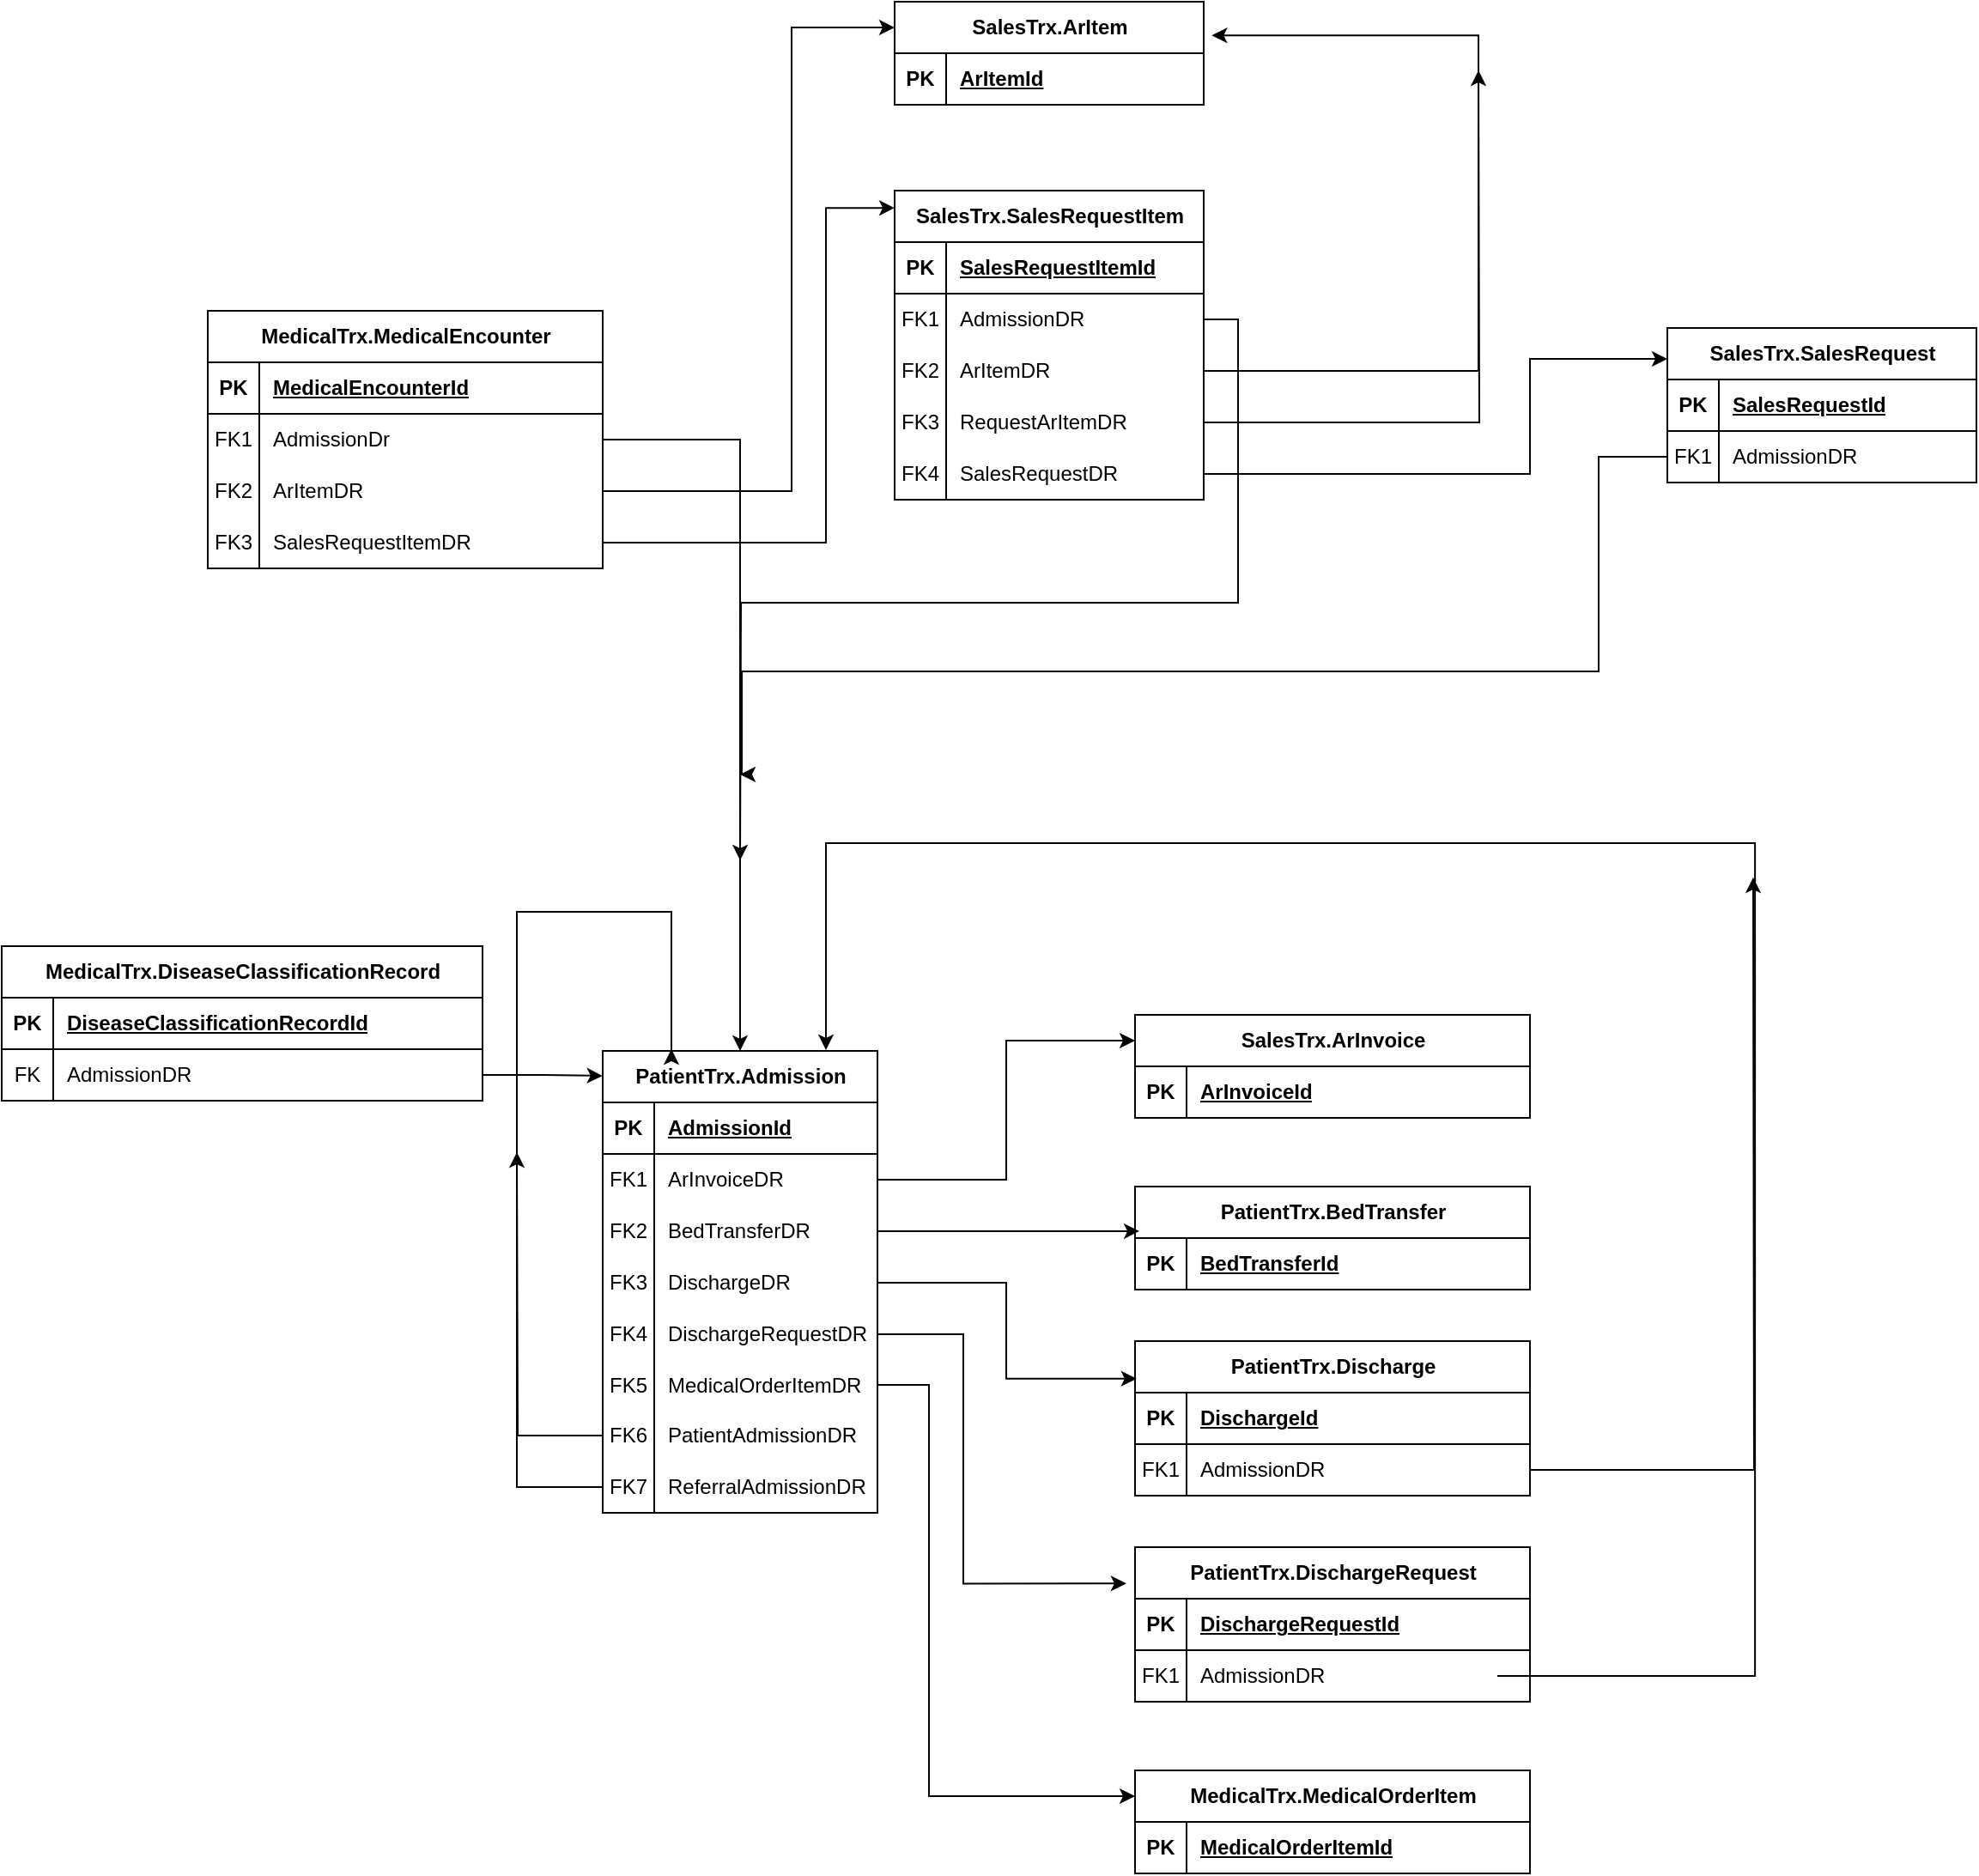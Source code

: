<mxfile version="24.5.5" type="github">
  <diagram id="C5RBs43oDa-KdzZeNtuy" name="Page-1">
    <mxGraphModel dx="1248" dy="643" grid="1" gridSize="10" guides="1" tooltips="1" connect="1" arrows="1" fold="1" page="1" pageScale="1" pageWidth="3300" pageHeight="4681" math="0" shadow="0">
      <root>
        <mxCell id="WIyWlLk6GJQsqaUBKTNV-0" />
        <mxCell id="WIyWlLk6GJQsqaUBKTNV-1" parent="WIyWlLk6GJQsqaUBKTNV-0" />
        <mxCell id="2SCLDkZJ4T4hm4JY7Ien-111" value="PatientTrx.Admission" style="shape=table;startSize=30;container=1;collapsible=1;childLayout=tableLayout;fixedRows=1;rowLines=0;fontStyle=1;align=center;resizeLast=1;html=1;" vertex="1" parent="WIyWlLk6GJQsqaUBKTNV-1">
          <mxGeometry x="880" y="871" width="160" height="269" as="geometry" />
        </mxCell>
        <mxCell id="2SCLDkZJ4T4hm4JY7Ien-112" value="" style="shape=tableRow;horizontal=0;startSize=0;swimlaneHead=0;swimlaneBody=0;fillColor=none;collapsible=0;dropTarget=0;points=[[0,0.5],[1,0.5]];portConstraint=eastwest;top=0;left=0;right=0;bottom=1;" vertex="1" parent="2SCLDkZJ4T4hm4JY7Ien-111">
          <mxGeometry y="30" width="160" height="30" as="geometry" />
        </mxCell>
        <mxCell id="2SCLDkZJ4T4hm4JY7Ien-113" value="PK" style="shape=partialRectangle;connectable=0;fillColor=none;top=0;left=0;bottom=0;right=0;fontStyle=1;overflow=hidden;whiteSpace=wrap;html=1;" vertex="1" parent="2SCLDkZJ4T4hm4JY7Ien-112">
          <mxGeometry width="30" height="30" as="geometry">
            <mxRectangle width="30" height="30" as="alternateBounds" />
          </mxGeometry>
        </mxCell>
        <mxCell id="2SCLDkZJ4T4hm4JY7Ien-114" value="AdmissionId" style="shape=partialRectangle;connectable=0;fillColor=none;top=0;left=0;bottom=0;right=0;align=left;spacingLeft=6;fontStyle=5;overflow=hidden;whiteSpace=wrap;html=1;" vertex="1" parent="2SCLDkZJ4T4hm4JY7Ien-112">
          <mxGeometry x="30" width="130" height="30" as="geometry">
            <mxRectangle width="130" height="30" as="alternateBounds" />
          </mxGeometry>
        </mxCell>
        <mxCell id="2SCLDkZJ4T4hm4JY7Ien-115" value="" style="shape=tableRow;horizontal=0;startSize=0;swimlaneHead=0;swimlaneBody=0;fillColor=none;collapsible=0;dropTarget=0;points=[[0,0.5],[1,0.5]];portConstraint=eastwest;top=0;left=0;right=0;bottom=0;" vertex="1" parent="2SCLDkZJ4T4hm4JY7Ien-111">
          <mxGeometry y="60" width="160" height="30" as="geometry" />
        </mxCell>
        <mxCell id="2SCLDkZJ4T4hm4JY7Ien-116" value="FK1" style="shape=partialRectangle;connectable=0;fillColor=none;top=0;left=0;bottom=0;right=0;editable=1;overflow=hidden;whiteSpace=wrap;html=1;" vertex="1" parent="2SCLDkZJ4T4hm4JY7Ien-115">
          <mxGeometry width="30" height="30" as="geometry">
            <mxRectangle width="30" height="30" as="alternateBounds" />
          </mxGeometry>
        </mxCell>
        <mxCell id="2SCLDkZJ4T4hm4JY7Ien-117" value="ArInvoiceDR" style="shape=partialRectangle;connectable=0;fillColor=none;top=0;left=0;bottom=0;right=0;align=left;spacingLeft=6;overflow=hidden;whiteSpace=wrap;html=1;" vertex="1" parent="2SCLDkZJ4T4hm4JY7Ien-115">
          <mxGeometry x="30" width="130" height="30" as="geometry">
            <mxRectangle width="130" height="30" as="alternateBounds" />
          </mxGeometry>
        </mxCell>
        <mxCell id="2SCLDkZJ4T4hm4JY7Ien-118" value="" style="shape=tableRow;horizontal=0;startSize=0;swimlaneHead=0;swimlaneBody=0;fillColor=none;collapsible=0;dropTarget=0;points=[[0,0.5],[1,0.5]];portConstraint=eastwest;top=0;left=0;right=0;bottom=0;" vertex="1" parent="2SCLDkZJ4T4hm4JY7Ien-111">
          <mxGeometry y="90" width="160" height="30" as="geometry" />
        </mxCell>
        <mxCell id="2SCLDkZJ4T4hm4JY7Ien-119" value="FK2" style="shape=partialRectangle;connectable=0;fillColor=none;top=0;left=0;bottom=0;right=0;editable=1;overflow=hidden;whiteSpace=wrap;html=1;" vertex="1" parent="2SCLDkZJ4T4hm4JY7Ien-118">
          <mxGeometry width="30" height="30" as="geometry">
            <mxRectangle width="30" height="30" as="alternateBounds" />
          </mxGeometry>
        </mxCell>
        <mxCell id="2SCLDkZJ4T4hm4JY7Ien-120" value="BedTransferDR" style="shape=partialRectangle;connectable=0;fillColor=none;top=0;left=0;bottom=0;right=0;align=left;spacingLeft=6;overflow=hidden;whiteSpace=wrap;html=1;" vertex="1" parent="2SCLDkZJ4T4hm4JY7Ien-118">
          <mxGeometry x="30" width="130" height="30" as="geometry">
            <mxRectangle width="130" height="30" as="alternateBounds" />
          </mxGeometry>
        </mxCell>
        <mxCell id="2SCLDkZJ4T4hm4JY7Ien-121" value="" style="shape=tableRow;horizontal=0;startSize=0;swimlaneHead=0;swimlaneBody=0;fillColor=none;collapsible=0;dropTarget=0;points=[[0,0.5],[1,0.5]];portConstraint=eastwest;top=0;left=0;right=0;bottom=0;" vertex="1" parent="2SCLDkZJ4T4hm4JY7Ien-111">
          <mxGeometry y="120" width="160" height="30" as="geometry" />
        </mxCell>
        <mxCell id="2SCLDkZJ4T4hm4JY7Ien-122" value="FK3" style="shape=partialRectangle;connectable=0;fillColor=none;top=0;left=0;bottom=0;right=0;editable=1;overflow=hidden;whiteSpace=wrap;html=1;" vertex="1" parent="2SCLDkZJ4T4hm4JY7Ien-121">
          <mxGeometry width="30" height="30" as="geometry">
            <mxRectangle width="30" height="30" as="alternateBounds" />
          </mxGeometry>
        </mxCell>
        <mxCell id="2SCLDkZJ4T4hm4JY7Ien-123" value="DischargeDR" style="shape=partialRectangle;connectable=0;fillColor=none;top=0;left=0;bottom=0;right=0;align=left;spacingLeft=6;overflow=hidden;whiteSpace=wrap;html=1;" vertex="1" parent="2SCLDkZJ4T4hm4JY7Ien-121">
          <mxGeometry x="30" width="130" height="30" as="geometry">
            <mxRectangle width="130" height="30" as="alternateBounds" />
          </mxGeometry>
        </mxCell>
        <mxCell id="2SCLDkZJ4T4hm4JY7Ien-157" value="" style="shape=tableRow;horizontal=0;startSize=0;swimlaneHead=0;swimlaneBody=0;fillColor=none;collapsible=0;dropTarget=0;points=[[0,0.5],[1,0.5]];portConstraint=eastwest;top=0;left=0;right=0;bottom=0;" vertex="1" parent="2SCLDkZJ4T4hm4JY7Ien-111">
          <mxGeometry y="150" width="160" height="30" as="geometry" />
        </mxCell>
        <mxCell id="2SCLDkZJ4T4hm4JY7Ien-158" value="FK4" style="shape=partialRectangle;connectable=0;fillColor=none;top=0;left=0;bottom=0;right=0;editable=1;overflow=hidden;whiteSpace=wrap;html=1;" vertex="1" parent="2SCLDkZJ4T4hm4JY7Ien-157">
          <mxGeometry width="30" height="30" as="geometry">
            <mxRectangle width="30" height="30" as="alternateBounds" />
          </mxGeometry>
        </mxCell>
        <mxCell id="2SCLDkZJ4T4hm4JY7Ien-159" value="DischargeRequestDR" style="shape=partialRectangle;connectable=0;fillColor=none;top=0;left=0;bottom=0;right=0;align=left;spacingLeft=6;overflow=hidden;whiteSpace=wrap;html=1;" vertex="1" parent="2SCLDkZJ4T4hm4JY7Ien-157">
          <mxGeometry x="30" width="130" height="30" as="geometry">
            <mxRectangle width="130" height="30" as="alternateBounds" />
          </mxGeometry>
        </mxCell>
        <mxCell id="2SCLDkZJ4T4hm4JY7Ien-249" value="" style="shape=tableRow;horizontal=0;startSize=0;swimlaneHead=0;swimlaneBody=0;fillColor=none;collapsible=0;dropTarget=0;points=[[0,0.5],[1,0.5]];portConstraint=eastwest;top=0;left=0;right=0;bottom=0;" vertex="1" parent="2SCLDkZJ4T4hm4JY7Ien-111">
          <mxGeometry y="180" width="160" height="29" as="geometry" />
        </mxCell>
        <mxCell id="2SCLDkZJ4T4hm4JY7Ien-250" value="FK5" style="shape=partialRectangle;connectable=0;fillColor=none;top=0;left=0;bottom=0;right=0;editable=1;overflow=hidden;whiteSpace=wrap;html=1;" vertex="1" parent="2SCLDkZJ4T4hm4JY7Ien-249">
          <mxGeometry width="30" height="29" as="geometry">
            <mxRectangle width="30" height="29" as="alternateBounds" />
          </mxGeometry>
        </mxCell>
        <mxCell id="2SCLDkZJ4T4hm4JY7Ien-251" value="MedicalOrderItemDR" style="shape=partialRectangle;connectable=0;fillColor=none;top=0;left=0;bottom=0;right=0;align=left;spacingLeft=6;overflow=hidden;whiteSpace=wrap;html=1;" vertex="1" parent="2SCLDkZJ4T4hm4JY7Ien-249">
          <mxGeometry x="30" width="130" height="29" as="geometry">
            <mxRectangle width="130" height="29" as="alternateBounds" />
          </mxGeometry>
        </mxCell>
        <mxCell id="2SCLDkZJ4T4hm4JY7Ien-270" value="" style="shape=tableRow;horizontal=0;startSize=0;swimlaneHead=0;swimlaneBody=0;fillColor=none;collapsible=0;dropTarget=0;points=[[0,0.5],[1,0.5]];portConstraint=eastwest;top=0;left=0;right=0;bottom=0;" vertex="1" parent="2SCLDkZJ4T4hm4JY7Ien-111">
          <mxGeometry y="209" width="160" height="30" as="geometry" />
        </mxCell>
        <mxCell id="2SCLDkZJ4T4hm4JY7Ien-271" value="FK6" style="shape=partialRectangle;connectable=0;fillColor=none;top=0;left=0;bottom=0;right=0;editable=1;overflow=hidden;whiteSpace=wrap;html=1;" vertex="1" parent="2SCLDkZJ4T4hm4JY7Ien-270">
          <mxGeometry width="30" height="30" as="geometry">
            <mxRectangle width="30" height="30" as="alternateBounds" />
          </mxGeometry>
        </mxCell>
        <mxCell id="2SCLDkZJ4T4hm4JY7Ien-272" value="PatientAdmissionDR" style="shape=partialRectangle;connectable=0;fillColor=none;top=0;left=0;bottom=0;right=0;align=left;spacingLeft=6;overflow=hidden;whiteSpace=wrap;html=1;" vertex="1" parent="2SCLDkZJ4T4hm4JY7Ien-270">
          <mxGeometry x="30" width="130" height="30" as="geometry">
            <mxRectangle width="130" height="30" as="alternateBounds" />
          </mxGeometry>
        </mxCell>
        <mxCell id="2SCLDkZJ4T4hm4JY7Ien-274" value="" style="shape=tableRow;horizontal=0;startSize=0;swimlaneHead=0;swimlaneBody=0;fillColor=none;collapsible=0;dropTarget=0;points=[[0,0.5],[1,0.5]];portConstraint=eastwest;top=0;left=0;right=0;bottom=0;" vertex="1" parent="2SCLDkZJ4T4hm4JY7Ien-111">
          <mxGeometry y="239" width="160" height="30" as="geometry" />
        </mxCell>
        <mxCell id="2SCLDkZJ4T4hm4JY7Ien-275" value="FK7" style="shape=partialRectangle;connectable=0;fillColor=none;top=0;left=0;bottom=0;right=0;editable=1;overflow=hidden;whiteSpace=wrap;html=1;" vertex="1" parent="2SCLDkZJ4T4hm4JY7Ien-274">
          <mxGeometry width="30" height="30" as="geometry">
            <mxRectangle width="30" height="30" as="alternateBounds" />
          </mxGeometry>
        </mxCell>
        <mxCell id="2SCLDkZJ4T4hm4JY7Ien-276" value="ReferralAdmissionDR" style="shape=partialRectangle;connectable=0;fillColor=none;top=0;left=0;bottom=0;right=0;align=left;spacingLeft=6;overflow=hidden;whiteSpace=wrap;html=1;" vertex="1" parent="2SCLDkZJ4T4hm4JY7Ien-274">
          <mxGeometry x="30" width="130" height="30" as="geometry">
            <mxRectangle width="130" height="30" as="alternateBounds" />
          </mxGeometry>
        </mxCell>
        <mxCell id="2SCLDkZJ4T4hm4JY7Ien-125" value="&lt;span style=&quot;text-wrap: wrap;&quot;&gt;MedicalTrx.DiseaseClassificationRecord&lt;/span&gt;" style="shape=table;startSize=30;container=1;collapsible=1;childLayout=tableLayout;fixedRows=1;rowLines=0;fontStyle=1;align=center;resizeLast=1;html=1;" vertex="1" parent="WIyWlLk6GJQsqaUBKTNV-1">
          <mxGeometry x="530" y="810" width="280" height="90" as="geometry" />
        </mxCell>
        <mxCell id="2SCLDkZJ4T4hm4JY7Ien-126" value="" style="shape=tableRow;horizontal=0;startSize=0;swimlaneHead=0;swimlaneBody=0;fillColor=none;collapsible=0;dropTarget=0;points=[[0,0.5],[1,0.5]];portConstraint=eastwest;top=0;left=0;right=0;bottom=1;" vertex="1" parent="2SCLDkZJ4T4hm4JY7Ien-125">
          <mxGeometry y="30" width="280" height="30" as="geometry" />
        </mxCell>
        <mxCell id="2SCLDkZJ4T4hm4JY7Ien-127" value="PK" style="shape=partialRectangle;connectable=0;fillColor=none;top=0;left=0;bottom=0;right=0;fontStyle=1;overflow=hidden;whiteSpace=wrap;html=1;" vertex="1" parent="2SCLDkZJ4T4hm4JY7Ien-126">
          <mxGeometry width="30" height="30" as="geometry">
            <mxRectangle width="30" height="30" as="alternateBounds" />
          </mxGeometry>
        </mxCell>
        <mxCell id="2SCLDkZJ4T4hm4JY7Ien-128" value="DiseaseClassificationRecordId" style="shape=partialRectangle;connectable=0;fillColor=none;top=0;left=0;bottom=0;right=0;align=left;spacingLeft=6;fontStyle=5;overflow=hidden;whiteSpace=wrap;html=1;" vertex="1" parent="2SCLDkZJ4T4hm4JY7Ien-126">
          <mxGeometry x="30" width="250" height="30" as="geometry">
            <mxRectangle width="250" height="30" as="alternateBounds" />
          </mxGeometry>
        </mxCell>
        <mxCell id="2SCLDkZJ4T4hm4JY7Ien-129" value="" style="shape=tableRow;horizontal=0;startSize=0;swimlaneHead=0;swimlaneBody=0;fillColor=none;collapsible=0;dropTarget=0;points=[[0,0.5],[1,0.5]];portConstraint=eastwest;top=0;left=0;right=0;bottom=0;" vertex="1" parent="2SCLDkZJ4T4hm4JY7Ien-125">
          <mxGeometry y="60" width="280" height="30" as="geometry" />
        </mxCell>
        <mxCell id="2SCLDkZJ4T4hm4JY7Ien-130" value="FK" style="shape=partialRectangle;connectable=0;fillColor=none;top=0;left=0;bottom=0;right=0;editable=1;overflow=hidden;whiteSpace=wrap;html=1;" vertex="1" parent="2SCLDkZJ4T4hm4JY7Ien-129">
          <mxGeometry width="30" height="30" as="geometry">
            <mxRectangle width="30" height="30" as="alternateBounds" />
          </mxGeometry>
        </mxCell>
        <mxCell id="2SCLDkZJ4T4hm4JY7Ien-131" value="AdmissionDR" style="shape=partialRectangle;connectable=0;fillColor=none;top=0;left=0;bottom=0;right=0;align=left;spacingLeft=6;overflow=hidden;whiteSpace=wrap;html=1;" vertex="1" parent="2SCLDkZJ4T4hm4JY7Ien-129">
          <mxGeometry x="30" width="250" height="30" as="geometry">
            <mxRectangle width="250" height="30" as="alternateBounds" />
          </mxGeometry>
        </mxCell>
        <mxCell id="2SCLDkZJ4T4hm4JY7Ien-142" value="SalesTrx.ArInvoice" style="shape=table;startSize=30;container=1;collapsible=1;childLayout=tableLayout;fixedRows=1;rowLines=0;fontStyle=1;align=center;resizeLast=1;html=1;" vertex="1" parent="WIyWlLk6GJQsqaUBKTNV-1">
          <mxGeometry x="1190" y="850" width="230" height="60" as="geometry" />
        </mxCell>
        <mxCell id="2SCLDkZJ4T4hm4JY7Ien-143" value="" style="shape=tableRow;horizontal=0;startSize=0;swimlaneHead=0;swimlaneBody=0;fillColor=none;collapsible=0;dropTarget=0;points=[[0,0.5],[1,0.5]];portConstraint=eastwest;top=0;left=0;right=0;bottom=1;" vertex="1" parent="2SCLDkZJ4T4hm4JY7Ien-142">
          <mxGeometry y="30" width="230" height="30" as="geometry" />
        </mxCell>
        <mxCell id="2SCLDkZJ4T4hm4JY7Ien-144" value="PK" style="shape=partialRectangle;connectable=0;fillColor=none;top=0;left=0;bottom=0;right=0;fontStyle=1;overflow=hidden;whiteSpace=wrap;html=1;" vertex="1" parent="2SCLDkZJ4T4hm4JY7Ien-143">
          <mxGeometry width="30" height="30" as="geometry">
            <mxRectangle width="30" height="30" as="alternateBounds" />
          </mxGeometry>
        </mxCell>
        <mxCell id="2SCLDkZJ4T4hm4JY7Ien-145" value="ArInvoiceId" style="shape=partialRectangle;connectable=0;fillColor=none;top=0;left=0;bottom=0;right=0;align=left;spacingLeft=6;fontStyle=5;overflow=hidden;whiteSpace=wrap;html=1;" vertex="1" parent="2SCLDkZJ4T4hm4JY7Ien-143">
          <mxGeometry x="30" width="200" height="30" as="geometry">
            <mxRectangle width="200" height="30" as="alternateBounds" />
          </mxGeometry>
        </mxCell>
        <mxCell id="2SCLDkZJ4T4hm4JY7Ien-163" value="PatientTrx.BedTransfer" style="shape=table;startSize=30;container=1;collapsible=1;childLayout=tableLayout;fixedRows=1;rowLines=0;fontStyle=1;align=center;resizeLast=1;html=1;" vertex="1" parent="WIyWlLk6GJQsqaUBKTNV-1">
          <mxGeometry x="1190" y="950" width="230" height="60" as="geometry" />
        </mxCell>
        <mxCell id="2SCLDkZJ4T4hm4JY7Ien-164" value="" style="shape=tableRow;horizontal=0;startSize=0;swimlaneHead=0;swimlaneBody=0;fillColor=none;collapsible=0;dropTarget=0;points=[[0,0.5],[1,0.5]];portConstraint=eastwest;top=0;left=0;right=0;bottom=1;" vertex="1" parent="2SCLDkZJ4T4hm4JY7Ien-163">
          <mxGeometry y="30" width="230" height="30" as="geometry" />
        </mxCell>
        <mxCell id="2SCLDkZJ4T4hm4JY7Ien-165" value="PK" style="shape=partialRectangle;connectable=0;fillColor=none;top=0;left=0;bottom=0;right=0;fontStyle=1;overflow=hidden;whiteSpace=wrap;html=1;" vertex="1" parent="2SCLDkZJ4T4hm4JY7Ien-164">
          <mxGeometry width="30" height="30" as="geometry">
            <mxRectangle width="30" height="30" as="alternateBounds" />
          </mxGeometry>
        </mxCell>
        <mxCell id="2SCLDkZJ4T4hm4JY7Ien-166" value="BedTransferId" style="shape=partialRectangle;connectable=0;fillColor=none;top=0;left=0;bottom=0;right=0;align=left;spacingLeft=6;fontStyle=5;overflow=hidden;whiteSpace=wrap;html=1;" vertex="1" parent="2SCLDkZJ4T4hm4JY7Ien-164">
          <mxGeometry x="30" width="200" height="30" as="geometry">
            <mxRectangle width="200" height="30" as="alternateBounds" />
          </mxGeometry>
        </mxCell>
        <mxCell id="2SCLDkZJ4T4hm4JY7Ien-232" value="PatientTrx.DischargeRequest" style="shape=table;startSize=30;container=1;collapsible=1;childLayout=tableLayout;fixedRows=1;rowLines=0;fontStyle=1;align=center;resizeLast=1;html=1;" vertex="1" parent="WIyWlLk6GJQsqaUBKTNV-1">
          <mxGeometry x="1190" y="1160" width="230" height="90" as="geometry" />
        </mxCell>
        <mxCell id="2SCLDkZJ4T4hm4JY7Ien-233" value="" style="shape=tableRow;horizontal=0;startSize=0;swimlaneHead=0;swimlaneBody=0;fillColor=none;collapsible=0;dropTarget=0;points=[[0,0.5],[1,0.5]];portConstraint=eastwest;top=0;left=0;right=0;bottom=1;" vertex="1" parent="2SCLDkZJ4T4hm4JY7Ien-232">
          <mxGeometry y="30" width="230" height="30" as="geometry" />
        </mxCell>
        <mxCell id="2SCLDkZJ4T4hm4JY7Ien-234" value="PK" style="shape=partialRectangle;connectable=0;fillColor=none;top=0;left=0;bottom=0;right=0;fontStyle=1;overflow=hidden;whiteSpace=wrap;html=1;" vertex="1" parent="2SCLDkZJ4T4hm4JY7Ien-233">
          <mxGeometry width="30" height="30" as="geometry">
            <mxRectangle width="30" height="30" as="alternateBounds" />
          </mxGeometry>
        </mxCell>
        <mxCell id="2SCLDkZJ4T4hm4JY7Ien-235" value="DischargeRequestId" style="shape=partialRectangle;connectable=0;fillColor=none;top=0;left=0;bottom=0;right=0;align=left;spacingLeft=6;fontStyle=5;overflow=hidden;whiteSpace=wrap;html=1;" vertex="1" parent="2SCLDkZJ4T4hm4JY7Ien-233">
          <mxGeometry x="30" width="200" height="30" as="geometry">
            <mxRectangle width="200" height="30" as="alternateBounds" />
          </mxGeometry>
        </mxCell>
        <mxCell id="2SCLDkZJ4T4hm4JY7Ien-218" value="" style="shape=tableRow;horizontal=0;startSize=0;swimlaneHead=0;swimlaneBody=0;fillColor=none;collapsible=0;dropTarget=0;points=[[0,0.5],[1,0.5]];portConstraint=eastwest;top=0;left=0;right=0;bottom=0;" vertex="1" parent="2SCLDkZJ4T4hm4JY7Ien-232">
          <mxGeometry y="60" width="230" height="30" as="geometry" />
        </mxCell>
        <mxCell id="2SCLDkZJ4T4hm4JY7Ien-219" value="FK1" style="shape=partialRectangle;connectable=0;fillColor=none;top=0;left=0;bottom=0;right=0;editable=1;overflow=hidden;whiteSpace=wrap;html=1;" vertex="1" parent="2SCLDkZJ4T4hm4JY7Ien-218">
          <mxGeometry width="30" height="30" as="geometry">
            <mxRectangle width="30" height="30" as="alternateBounds" />
          </mxGeometry>
        </mxCell>
        <mxCell id="2SCLDkZJ4T4hm4JY7Ien-220" value="AdmissionDR" style="shape=partialRectangle;connectable=0;fillColor=none;top=0;left=0;bottom=0;right=0;align=left;spacingLeft=6;overflow=hidden;whiteSpace=wrap;html=1;" vertex="1" parent="2SCLDkZJ4T4hm4JY7Ien-218">
          <mxGeometry x="30" width="200" height="30" as="geometry">
            <mxRectangle width="200" height="30" as="alternateBounds" />
          </mxGeometry>
        </mxCell>
        <mxCell id="2SCLDkZJ4T4hm4JY7Ien-252" value="MedicalTrx.MedicalOrderItem" style="shape=table;startSize=30;container=1;collapsible=1;childLayout=tableLayout;fixedRows=1;rowLines=0;fontStyle=1;align=center;resizeLast=1;html=1;" vertex="1" parent="WIyWlLk6GJQsqaUBKTNV-1">
          <mxGeometry x="1190" y="1290" width="230" height="60" as="geometry" />
        </mxCell>
        <mxCell id="2SCLDkZJ4T4hm4JY7Ien-253" value="" style="shape=tableRow;horizontal=0;startSize=0;swimlaneHead=0;swimlaneBody=0;fillColor=none;collapsible=0;dropTarget=0;points=[[0,0.5],[1,0.5]];portConstraint=eastwest;top=0;left=0;right=0;bottom=1;" vertex="1" parent="2SCLDkZJ4T4hm4JY7Ien-252">
          <mxGeometry y="30" width="230" height="30" as="geometry" />
        </mxCell>
        <mxCell id="2SCLDkZJ4T4hm4JY7Ien-254" value="PK" style="shape=partialRectangle;connectable=0;fillColor=none;top=0;left=0;bottom=0;right=0;fontStyle=1;overflow=hidden;whiteSpace=wrap;html=1;" vertex="1" parent="2SCLDkZJ4T4hm4JY7Ien-253">
          <mxGeometry width="30" height="30" as="geometry">
            <mxRectangle width="30" height="30" as="alternateBounds" />
          </mxGeometry>
        </mxCell>
        <mxCell id="2SCLDkZJ4T4hm4JY7Ien-255" value="MedicalOrderItemId" style="shape=partialRectangle;connectable=0;fillColor=none;top=0;left=0;bottom=0;right=0;align=left;spacingLeft=6;fontStyle=5;overflow=hidden;whiteSpace=wrap;html=1;" vertex="1" parent="2SCLDkZJ4T4hm4JY7Ien-253">
          <mxGeometry x="30" width="200" height="30" as="geometry">
            <mxRectangle width="200" height="30" as="alternateBounds" />
          </mxGeometry>
        </mxCell>
        <mxCell id="2SCLDkZJ4T4hm4JY7Ien-282" value="PatientTrx.Discharge" style="shape=table;startSize=30;container=1;collapsible=1;childLayout=tableLayout;fixedRows=1;rowLines=0;fontStyle=1;align=center;resizeLast=1;html=1;" vertex="1" parent="WIyWlLk6GJQsqaUBKTNV-1">
          <mxGeometry x="1190" y="1040" width="230" height="90" as="geometry" />
        </mxCell>
        <mxCell id="2SCLDkZJ4T4hm4JY7Ien-283" value="" style="shape=tableRow;horizontal=0;startSize=0;swimlaneHead=0;swimlaneBody=0;fillColor=none;collapsible=0;dropTarget=0;points=[[0,0.5],[1,0.5]];portConstraint=eastwest;top=0;left=0;right=0;bottom=1;" vertex="1" parent="2SCLDkZJ4T4hm4JY7Ien-282">
          <mxGeometry y="30" width="230" height="30" as="geometry" />
        </mxCell>
        <mxCell id="2SCLDkZJ4T4hm4JY7Ien-284" value="PK" style="shape=partialRectangle;connectable=0;fillColor=none;top=0;left=0;bottom=0;right=0;fontStyle=1;overflow=hidden;whiteSpace=wrap;html=1;" vertex="1" parent="2SCLDkZJ4T4hm4JY7Ien-283">
          <mxGeometry width="30" height="30" as="geometry">
            <mxRectangle width="30" height="30" as="alternateBounds" />
          </mxGeometry>
        </mxCell>
        <mxCell id="2SCLDkZJ4T4hm4JY7Ien-285" value="DischargeId" style="shape=partialRectangle;connectable=0;fillColor=none;top=0;left=0;bottom=0;right=0;align=left;spacingLeft=6;fontStyle=5;overflow=hidden;whiteSpace=wrap;html=1;" vertex="1" parent="2SCLDkZJ4T4hm4JY7Ien-283">
          <mxGeometry x="30" width="200" height="30" as="geometry">
            <mxRectangle width="200" height="30" as="alternateBounds" />
          </mxGeometry>
        </mxCell>
        <mxCell id="2SCLDkZJ4T4hm4JY7Ien-286" value="" style="shape=tableRow;horizontal=0;startSize=0;swimlaneHead=0;swimlaneBody=0;fillColor=none;collapsible=0;dropTarget=0;points=[[0,0.5],[1,0.5]];portConstraint=eastwest;top=0;left=0;right=0;bottom=0;" vertex="1" parent="2SCLDkZJ4T4hm4JY7Ien-282">
          <mxGeometry y="60" width="230" height="30" as="geometry" />
        </mxCell>
        <mxCell id="2SCLDkZJ4T4hm4JY7Ien-287" value="FK1" style="shape=partialRectangle;connectable=0;fillColor=none;top=0;left=0;bottom=0;right=0;editable=1;overflow=hidden;whiteSpace=wrap;html=1;" vertex="1" parent="2SCLDkZJ4T4hm4JY7Ien-286">
          <mxGeometry width="30" height="30" as="geometry">
            <mxRectangle width="30" height="30" as="alternateBounds" />
          </mxGeometry>
        </mxCell>
        <mxCell id="2SCLDkZJ4T4hm4JY7Ien-288" value="AdmissionDR" style="shape=partialRectangle;connectable=0;fillColor=none;top=0;left=0;bottom=0;right=0;align=left;spacingLeft=6;overflow=hidden;whiteSpace=wrap;html=1;" vertex="1" parent="2SCLDkZJ4T4hm4JY7Ien-286">
          <mxGeometry x="30" width="200" height="30" as="geometry">
            <mxRectangle width="200" height="30" as="alternateBounds" />
          </mxGeometry>
        </mxCell>
        <mxCell id="2SCLDkZJ4T4hm4JY7Ien-302" style="edgeStyle=orthogonalEdgeStyle;rounded=0;orthogonalLoop=1;jettySize=auto;html=1;exitX=0;exitY=0.5;exitDx=0;exitDy=0;" edge="1" parent="WIyWlLk6GJQsqaUBKTNV-1" source="2SCLDkZJ4T4hm4JY7Ien-274">
          <mxGeometry relative="1" as="geometry">
            <mxPoint x="920" y="870" as="targetPoint" />
            <Array as="points">
              <mxPoint x="830" y="1125" />
              <mxPoint x="830" y="790" />
              <mxPoint x="920" y="790" />
              <mxPoint x="920" y="871" />
            </Array>
          </mxGeometry>
        </mxCell>
        <mxCell id="2SCLDkZJ4T4hm4JY7Ien-295" style="edgeStyle=orthogonalEdgeStyle;rounded=0;orthogonalLoop=1;jettySize=auto;html=1;exitX=1;exitY=0.5;exitDx=0;exitDy=0;entryX=0;entryY=0.25;entryDx=0;entryDy=0;" edge="1" parent="WIyWlLk6GJQsqaUBKTNV-1" source="2SCLDkZJ4T4hm4JY7Ien-115" target="2SCLDkZJ4T4hm4JY7Ien-142">
          <mxGeometry relative="1" as="geometry" />
        </mxCell>
        <mxCell id="2SCLDkZJ4T4hm4JY7Ien-296" style="edgeStyle=orthogonalEdgeStyle;rounded=0;orthogonalLoop=1;jettySize=auto;html=1;exitX=1;exitY=0.5;exitDx=0;exitDy=0;entryX=0.011;entryY=-0.135;entryDx=0;entryDy=0;entryPerimeter=0;" edge="1" parent="WIyWlLk6GJQsqaUBKTNV-1" source="2SCLDkZJ4T4hm4JY7Ien-118" target="2SCLDkZJ4T4hm4JY7Ien-164">
          <mxGeometry relative="1" as="geometry" />
        </mxCell>
        <mxCell id="2SCLDkZJ4T4hm4JY7Ien-297" style="edgeStyle=orthogonalEdgeStyle;rounded=0;orthogonalLoop=1;jettySize=auto;html=1;exitX=1;exitY=0.5;exitDx=0;exitDy=0;entryX=0.004;entryY=-0.27;entryDx=0;entryDy=0;entryPerimeter=0;" edge="1" parent="WIyWlLk6GJQsqaUBKTNV-1" source="2SCLDkZJ4T4hm4JY7Ien-121" target="2SCLDkZJ4T4hm4JY7Ien-283">
          <mxGeometry relative="1" as="geometry" />
        </mxCell>
        <mxCell id="2SCLDkZJ4T4hm4JY7Ien-298" style="edgeStyle=orthogonalEdgeStyle;rounded=0;orthogonalLoop=1;jettySize=auto;html=1;exitX=1;exitY=0.5;exitDx=0;exitDy=0;entryX=-0.022;entryY=-0.295;entryDx=0;entryDy=0;entryPerimeter=0;" edge="1" parent="WIyWlLk6GJQsqaUBKTNV-1" source="2SCLDkZJ4T4hm4JY7Ien-157" target="2SCLDkZJ4T4hm4JY7Ien-233">
          <mxGeometry relative="1" as="geometry">
            <Array as="points">
              <mxPoint x="1090" y="1036" />
              <mxPoint x="1090" y="1181" />
            </Array>
          </mxGeometry>
        </mxCell>
        <mxCell id="2SCLDkZJ4T4hm4JY7Ien-299" style="edgeStyle=orthogonalEdgeStyle;rounded=0;orthogonalLoop=1;jettySize=auto;html=1;exitX=1;exitY=0.5;exitDx=0;exitDy=0;entryX=0;entryY=0.25;entryDx=0;entryDy=0;" edge="1" parent="WIyWlLk6GJQsqaUBKTNV-1" source="2SCLDkZJ4T4hm4JY7Ien-249" target="2SCLDkZJ4T4hm4JY7Ien-252">
          <mxGeometry relative="1" as="geometry">
            <Array as="points">
              <mxPoint x="1070" y="1066" />
              <mxPoint x="1070" y="1305" />
            </Array>
          </mxGeometry>
        </mxCell>
        <mxCell id="2SCLDkZJ4T4hm4JY7Ien-307" style="edgeStyle=orthogonalEdgeStyle;rounded=0;orthogonalLoop=1;jettySize=auto;html=1;exitX=1;exitY=0.5;exitDx=0;exitDy=0;entryX=0.931;entryY=-0.002;entryDx=0;entryDy=0;entryPerimeter=0;" edge="1" parent="WIyWlLk6GJQsqaUBKTNV-1">
          <mxGeometry relative="1" as="geometry">
            <mxPoint x="1401.04" y="1235" as="sourcePoint" />
            <mxPoint x="1010" y="870.462" as="targetPoint" />
            <Array as="points">
              <mxPoint x="1551.04" y="1235" />
              <mxPoint x="1551.04" y="750" />
              <mxPoint x="1010.04" y="750" />
            </Array>
          </mxGeometry>
        </mxCell>
        <mxCell id="2SCLDkZJ4T4hm4JY7Ien-309" style="edgeStyle=orthogonalEdgeStyle;rounded=0;orthogonalLoop=1;jettySize=auto;html=1;exitX=1;exitY=0.5;exitDx=0;exitDy=0;entryX=-0.001;entryY=0.054;entryDx=0;entryDy=0;entryPerimeter=0;" edge="1" parent="WIyWlLk6GJQsqaUBKTNV-1" source="2SCLDkZJ4T4hm4JY7Ien-129" target="2SCLDkZJ4T4hm4JY7Ien-111">
          <mxGeometry relative="1" as="geometry" />
        </mxCell>
        <mxCell id="2SCLDkZJ4T4hm4JY7Ien-310" value="MedicalTrx.MedicalEncounter" style="shape=table;startSize=30;container=1;collapsible=1;childLayout=tableLayout;fixedRows=1;rowLines=0;fontStyle=1;align=center;resizeLast=1;html=1;" vertex="1" parent="WIyWlLk6GJQsqaUBKTNV-1">
          <mxGeometry x="650" y="440" width="230" height="150" as="geometry" />
        </mxCell>
        <mxCell id="2SCLDkZJ4T4hm4JY7Ien-311" value="" style="shape=tableRow;horizontal=0;startSize=0;swimlaneHead=0;swimlaneBody=0;fillColor=none;collapsible=0;dropTarget=0;points=[[0,0.5],[1,0.5]];portConstraint=eastwest;top=0;left=0;right=0;bottom=1;" vertex="1" parent="2SCLDkZJ4T4hm4JY7Ien-310">
          <mxGeometry y="30" width="230" height="30" as="geometry" />
        </mxCell>
        <mxCell id="2SCLDkZJ4T4hm4JY7Ien-312" value="PK" style="shape=partialRectangle;connectable=0;fillColor=none;top=0;left=0;bottom=0;right=0;fontStyle=1;overflow=hidden;whiteSpace=wrap;html=1;" vertex="1" parent="2SCLDkZJ4T4hm4JY7Ien-311">
          <mxGeometry width="30" height="30" as="geometry">
            <mxRectangle width="30" height="30" as="alternateBounds" />
          </mxGeometry>
        </mxCell>
        <mxCell id="2SCLDkZJ4T4hm4JY7Ien-313" value="MedicalEncounterId" style="shape=partialRectangle;connectable=0;fillColor=none;top=0;left=0;bottom=0;right=0;align=left;spacingLeft=6;fontStyle=5;overflow=hidden;whiteSpace=wrap;html=1;" vertex="1" parent="2SCLDkZJ4T4hm4JY7Ien-311">
          <mxGeometry x="30" width="200" height="30" as="geometry">
            <mxRectangle width="200" height="30" as="alternateBounds" />
          </mxGeometry>
        </mxCell>
        <mxCell id="2SCLDkZJ4T4hm4JY7Ien-314" value="" style="shape=tableRow;horizontal=0;startSize=0;swimlaneHead=0;swimlaneBody=0;fillColor=none;collapsible=0;dropTarget=0;points=[[0,0.5],[1,0.5]];portConstraint=eastwest;top=0;left=0;right=0;bottom=0;" vertex="1" parent="2SCLDkZJ4T4hm4JY7Ien-310">
          <mxGeometry y="60" width="230" height="30" as="geometry" />
        </mxCell>
        <mxCell id="2SCLDkZJ4T4hm4JY7Ien-315" value="FK1" style="shape=partialRectangle;connectable=0;fillColor=none;top=0;left=0;bottom=0;right=0;editable=1;overflow=hidden;whiteSpace=wrap;html=1;" vertex="1" parent="2SCLDkZJ4T4hm4JY7Ien-314">
          <mxGeometry width="30" height="30" as="geometry">
            <mxRectangle width="30" height="30" as="alternateBounds" />
          </mxGeometry>
        </mxCell>
        <mxCell id="2SCLDkZJ4T4hm4JY7Ien-316" value="AdmissionDr" style="shape=partialRectangle;connectable=0;fillColor=none;top=0;left=0;bottom=0;right=0;align=left;spacingLeft=6;overflow=hidden;whiteSpace=wrap;html=1;" vertex="1" parent="2SCLDkZJ4T4hm4JY7Ien-314">
          <mxGeometry x="30" width="200" height="30" as="geometry">
            <mxRectangle width="200" height="30" as="alternateBounds" />
          </mxGeometry>
        </mxCell>
        <mxCell id="2SCLDkZJ4T4hm4JY7Ien-317" value="" style="shape=tableRow;horizontal=0;startSize=0;swimlaneHead=0;swimlaneBody=0;fillColor=none;collapsible=0;dropTarget=0;points=[[0,0.5],[1,0.5]];portConstraint=eastwest;top=0;left=0;right=0;bottom=0;" vertex="1" parent="2SCLDkZJ4T4hm4JY7Ien-310">
          <mxGeometry y="90" width="230" height="30" as="geometry" />
        </mxCell>
        <mxCell id="2SCLDkZJ4T4hm4JY7Ien-318" value="FK2" style="shape=partialRectangle;connectable=0;fillColor=none;top=0;left=0;bottom=0;right=0;editable=1;overflow=hidden;whiteSpace=wrap;html=1;" vertex="1" parent="2SCLDkZJ4T4hm4JY7Ien-317">
          <mxGeometry width="30" height="30" as="geometry">
            <mxRectangle width="30" height="30" as="alternateBounds" />
          </mxGeometry>
        </mxCell>
        <mxCell id="2SCLDkZJ4T4hm4JY7Ien-319" value="ArItemDR" style="shape=partialRectangle;connectable=0;fillColor=none;top=0;left=0;bottom=0;right=0;align=left;spacingLeft=6;overflow=hidden;whiteSpace=wrap;html=1;" vertex="1" parent="2SCLDkZJ4T4hm4JY7Ien-317">
          <mxGeometry x="30" width="200" height="30" as="geometry">
            <mxRectangle width="200" height="30" as="alternateBounds" />
          </mxGeometry>
        </mxCell>
        <mxCell id="2SCLDkZJ4T4hm4JY7Ien-320" value="" style="shape=tableRow;horizontal=0;startSize=0;swimlaneHead=0;swimlaneBody=0;fillColor=none;collapsible=0;dropTarget=0;points=[[0,0.5],[1,0.5]];portConstraint=eastwest;top=0;left=0;right=0;bottom=0;" vertex="1" parent="2SCLDkZJ4T4hm4JY7Ien-310">
          <mxGeometry y="120" width="230" height="30" as="geometry" />
        </mxCell>
        <mxCell id="2SCLDkZJ4T4hm4JY7Ien-321" value="FK3" style="shape=partialRectangle;connectable=0;fillColor=none;top=0;left=0;bottom=0;right=0;editable=1;overflow=hidden;whiteSpace=wrap;html=1;" vertex="1" parent="2SCLDkZJ4T4hm4JY7Ien-320">
          <mxGeometry width="30" height="30" as="geometry">
            <mxRectangle width="30" height="30" as="alternateBounds" />
          </mxGeometry>
        </mxCell>
        <mxCell id="2SCLDkZJ4T4hm4JY7Ien-322" value="SalesRequestItemDR" style="shape=partialRectangle;connectable=0;fillColor=none;top=0;left=0;bottom=0;right=0;align=left;spacingLeft=6;overflow=hidden;whiteSpace=wrap;html=1;" vertex="1" parent="2SCLDkZJ4T4hm4JY7Ien-320">
          <mxGeometry x="30" width="200" height="30" as="geometry">
            <mxRectangle width="200" height="30" as="alternateBounds" />
          </mxGeometry>
        </mxCell>
        <mxCell id="2SCLDkZJ4T4hm4JY7Ien-326" style="edgeStyle=orthogonalEdgeStyle;rounded=0;orthogonalLoop=1;jettySize=auto;html=1;exitX=1;exitY=0.5;exitDx=0;exitDy=0;entryX=0.5;entryY=0;entryDx=0;entryDy=0;" edge="1" parent="WIyWlLk6GJQsqaUBKTNV-1" source="2SCLDkZJ4T4hm4JY7Ien-314" target="2SCLDkZJ4T4hm4JY7Ien-111">
          <mxGeometry relative="1" as="geometry" />
        </mxCell>
        <mxCell id="2SCLDkZJ4T4hm4JY7Ien-327" value="SalesTrx.ArItem" style="shape=table;startSize=30;container=1;collapsible=1;childLayout=tableLayout;fixedRows=1;rowLines=0;fontStyle=1;align=center;resizeLast=1;html=1;" vertex="1" parent="WIyWlLk6GJQsqaUBKTNV-1">
          <mxGeometry x="1050" y="260" width="180" height="60" as="geometry" />
        </mxCell>
        <mxCell id="2SCLDkZJ4T4hm4JY7Ien-328" value="" style="shape=tableRow;horizontal=0;startSize=0;swimlaneHead=0;swimlaneBody=0;fillColor=none;collapsible=0;dropTarget=0;points=[[0,0.5],[1,0.5]];portConstraint=eastwest;top=0;left=0;right=0;bottom=1;" vertex="1" parent="2SCLDkZJ4T4hm4JY7Ien-327">
          <mxGeometry y="30" width="180" height="30" as="geometry" />
        </mxCell>
        <mxCell id="2SCLDkZJ4T4hm4JY7Ien-329" value="PK" style="shape=partialRectangle;connectable=0;fillColor=none;top=0;left=0;bottom=0;right=0;fontStyle=1;overflow=hidden;whiteSpace=wrap;html=1;" vertex="1" parent="2SCLDkZJ4T4hm4JY7Ien-328">
          <mxGeometry width="30" height="30" as="geometry">
            <mxRectangle width="30" height="30" as="alternateBounds" />
          </mxGeometry>
        </mxCell>
        <mxCell id="2SCLDkZJ4T4hm4JY7Ien-330" value="ArItemId" style="shape=partialRectangle;connectable=0;fillColor=none;top=0;left=0;bottom=0;right=0;align=left;spacingLeft=6;fontStyle=5;overflow=hidden;whiteSpace=wrap;html=1;" vertex="1" parent="2SCLDkZJ4T4hm4JY7Ien-328">
          <mxGeometry x="30" width="150" height="30" as="geometry">
            <mxRectangle width="150" height="30" as="alternateBounds" />
          </mxGeometry>
        </mxCell>
        <mxCell id="2SCLDkZJ4T4hm4JY7Ien-340" style="edgeStyle=orthogonalEdgeStyle;rounded=0;orthogonalLoop=1;jettySize=auto;html=1;exitX=1;exitY=0.5;exitDx=0;exitDy=0;entryX=0;entryY=0.25;entryDx=0;entryDy=0;" edge="1" parent="WIyWlLk6GJQsqaUBKTNV-1" source="2SCLDkZJ4T4hm4JY7Ien-317" target="2SCLDkZJ4T4hm4JY7Ien-327">
          <mxGeometry relative="1" as="geometry">
            <Array as="points">
              <mxPoint x="990" y="545" />
              <mxPoint x="990" y="275" />
            </Array>
          </mxGeometry>
        </mxCell>
        <mxCell id="2SCLDkZJ4T4hm4JY7Ien-341" value="SalesTrx.SalesRequestItem" style="shape=table;startSize=30;container=1;collapsible=1;childLayout=tableLayout;fixedRows=1;rowLines=0;fontStyle=1;align=center;resizeLast=1;html=1;" vertex="1" parent="WIyWlLk6GJQsqaUBKTNV-1">
          <mxGeometry x="1050" y="370" width="180" height="180" as="geometry" />
        </mxCell>
        <mxCell id="2SCLDkZJ4T4hm4JY7Ien-342" value="" style="shape=tableRow;horizontal=0;startSize=0;swimlaneHead=0;swimlaneBody=0;fillColor=none;collapsible=0;dropTarget=0;points=[[0,0.5],[1,0.5]];portConstraint=eastwest;top=0;left=0;right=0;bottom=1;" vertex="1" parent="2SCLDkZJ4T4hm4JY7Ien-341">
          <mxGeometry y="30" width="180" height="30" as="geometry" />
        </mxCell>
        <mxCell id="2SCLDkZJ4T4hm4JY7Ien-343" value="PK" style="shape=partialRectangle;connectable=0;fillColor=none;top=0;left=0;bottom=0;right=0;fontStyle=1;overflow=hidden;whiteSpace=wrap;html=1;" vertex="1" parent="2SCLDkZJ4T4hm4JY7Ien-342">
          <mxGeometry width="30" height="30" as="geometry">
            <mxRectangle width="30" height="30" as="alternateBounds" />
          </mxGeometry>
        </mxCell>
        <mxCell id="2SCLDkZJ4T4hm4JY7Ien-344" value="SalesRequestItemId" style="shape=partialRectangle;connectable=0;fillColor=none;top=0;left=0;bottom=0;right=0;align=left;spacingLeft=6;fontStyle=5;overflow=hidden;whiteSpace=wrap;html=1;" vertex="1" parent="2SCLDkZJ4T4hm4JY7Ien-342">
          <mxGeometry x="30" width="150" height="30" as="geometry">
            <mxRectangle width="150" height="30" as="alternateBounds" />
          </mxGeometry>
        </mxCell>
        <mxCell id="2SCLDkZJ4T4hm4JY7Ien-345" value="" style="shape=tableRow;horizontal=0;startSize=0;swimlaneHead=0;swimlaneBody=0;fillColor=none;collapsible=0;dropTarget=0;points=[[0,0.5],[1,0.5]];portConstraint=eastwest;top=0;left=0;right=0;bottom=0;" vertex="1" parent="2SCLDkZJ4T4hm4JY7Ien-341">
          <mxGeometry y="60" width="180" height="30" as="geometry" />
        </mxCell>
        <mxCell id="2SCLDkZJ4T4hm4JY7Ien-346" value="FK1" style="shape=partialRectangle;connectable=0;fillColor=none;top=0;left=0;bottom=0;right=0;editable=1;overflow=hidden;whiteSpace=wrap;html=1;" vertex="1" parent="2SCLDkZJ4T4hm4JY7Ien-345">
          <mxGeometry width="30" height="30" as="geometry">
            <mxRectangle width="30" height="30" as="alternateBounds" />
          </mxGeometry>
        </mxCell>
        <mxCell id="2SCLDkZJ4T4hm4JY7Ien-347" value="AdmissionDR" style="shape=partialRectangle;connectable=0;fillColor=none;top=0;left=0;bottom=0;right=0;align=left;spacingLeft=6;overflow=hidden;whiteSpace=wrap;html=1;" vertex="1" parent="2SCLDkZJ4T4hm4JY7Ien-345">
          <mxGeometry x="30" width="150" height="30" as="geometry">
            <mxRectangle width="150" height="30" as="alternateBounds" />
          </mxGeometry>
        </mxCell>
        <mxCell id="2SCLDkZJ4T4hm4JY7Ien-348" value="" style="shape=tableRow;horizontal=0;startSize=0;swimlaneHead=0;swimlaneBody=0;fillColor=none;collapsible=0;dropTarget=0;points=[[0,0.5],[1,0.5]];portConstraint=eastwest;top=0;left=0;right=0;bottom=0;" vertex="1" parent="2SCLDkZJ4T4hm4JY7Ien-341">
          <mxGeometry y="90" width="180" height="30" as="geometry" />
        </mxCell>
        <mxCell id="2SCLDkZJ4T4hm4JY7Ien-349" value="FK2" style="shape=partialRectangle;connectable=0;fillColor=none;top=0;left=0;bottom=0;right=0;editable=1;overflow=hidden;whiteSpace=wrap;html=1;" vertex="1" parent="2SCLDkZJ4T4hm4JY7Ien-348">
          <mxGeometry width="30" height="30" as="geometry">
            <mxRectangle width="30" height="30" as="alternateBounds" />
          </mxGeometry>
        </mxCell>
        <mxCell id="2SCLDkZJ4T4hm4JY7Ien-350" value="ArItemDR" style="shape=partialRectangle;connectable=0;fillColor=none;top=0;left=0;bottom=0;right=0;align=left;spacingLeft=6;overflow=hidden;whiteSpace=wrap;html=1;" vertex="1" parent="2SCLDkZJ4T4hm4JY7Ien-348">
          <mxGeometry x="30" width="150" height="30" as="geometry">
            <mxRectangle width="150" height="30" as="alternateBounds" />
          </mxGeometry>
        </mxCell>
        <mxCell id="2SCLDkZJ4T4hm4JY7Ien-351" value="" style="shape=tableRow;horizontal=0;startSize=0;swimlaneHead=0;swimlaneBody=0;fillColor=none;collapsible=0;dropTarget=0;points=[[0,0.5],[1,0.5]];portConstraint=eastwest;top=0;left=0;right=0;bottom=0;" vertex="1" parent="2SCLDkZJ4T4hm4JY7Ien-341">
          <mxGeometry y="120" width="180" height="30" as="geometry" />
        </mxCell>
        <mxCell id="2SCLDkZJ4T4hm4JY7Ien-352" value="FK3" style="shape=partialRectangle;connectable=0;fillColor=none;top=0;left=0;bottom=0;right=0;editable=1;overflow=hidden;whiteSpace=wrap;html=1;" vertex="1" parent="2SCLDkZJ4T4hm4JY7Ien-351">
          <mxGeometry width="30" height="30" as="geometry">
            <mxRectangle width="30" height="30" as="alternateBounds" />
          </mxGeometry>
        </mxCell>
        <mxCell id="2SCLDkZJ4T4hm4JY7Ien-353" value="RequestArItemDR" style="shape=partialRectangle;connectable=0;fillColor=none;top=0;left=0;bottom=0;right=0;align=left;spacingLeft=6;overflow=hidden;whiteSpace=wrap;html=1;" vertex="1" parent="2SCLDkZJ4T4hm4JY7Ien-351">
          <mxGeometry x="30" width="150" height="30" as="geometry">
            <mxRectangle width="150" height="30" as="alternateBounds" />
          </mxGeometry>
        </mxCell>
        <mxCell id="2SCLDkZJ4T4hm4JY7Ien-354" value="" style="shape=tableRow;horizontal=0;startSize=0;swimlaneHead=0;swimlaneBody=0;fillColor=none;collapsible=0;dropTarget=0;points=[[0,0.5],[1,0.5]];portConstraint=eastwest;top=0;left=0;right=0;bottom=0;" vertex="1" parent="2SCLDkZJ4T4hm4JY7Ien-341">
          <mxGeometry y="150" width="180" height="30" as="geometry" />
        </mxCell>
        <mxCell id="2SCLDkZJ4T4hm4JY7Ien-355" value="FK4" style="shape=partialRectangle;connectable=0;fillColor=none;top=0;left=0;bottom=0;right=0;editable=1;overflow=hidden;whiteSpace=wrap;html=1;" vertex="1" parent="2SCLDkZJ4T4hm4JY7Ien-354">
          <mxGeometry width="30" height="30" as="geometry">
            <mxRectangle width="30" height="30" as="alternateBounds" />
          </mxGeometry>
        </mxCell>
        <mxCell id="2SCLDkZJ4T4hm4JY7Ien-356" value="SalesRequestDR" style="shape=partialRectangle;connectable=0;fillColor=none;top=0;left=0;bottom=0;right=0;align=left;spacingLeft=6;overflow=hidden;whiteSpace=wrap;html=1;" vertex="1" parent="2SCLDkZJ4T4hm4JY7Ien-354">
          <mxGeometry x="30" width="150" height="30" as="geometry">
            <mxRectangle width="150" height="30" as="alternateBounds" />
          </mxGeometry>
        </mxCell>
        <mxCell id="2SCLDkZJ4T4hm4JY7Ien-361" style="edgeStyle=orthogonalEdgeStyle;rounded=0;orthogonalLoop=1;jettySize=auto;html=1;exitX=1;exitY=0.5;exitDx=0;exitDy=0;entryX=0;entryY=0.056;entryDx=0;entryDy=0;entryPerimeter=0;" edge="1" parent="WIyWlLk6GJQsqaUBKTNV-1" source="2SCLDkZJ4T4hm4JY7Ien-320" target="2SCLDkZJ4T4hm4JY7Ien-341">
          <mxGeometry relative="1" as="geometry">
            <Array as="points">
              <mxPoint x="1010" y="575" />
              <mxPoint x="1010" y="380" />
            </Array>
          </mxGeometry>
        </mxCell>
        <mxCell id="2SCLDkZJ4T4hm4JY7Ien-363" style="edgeStyle=orthogonalEdgeStyle;rounded=0;orthogonalLoop=1;jettySize=auto;html=1;exitX=1;exitY=0.5;exitDx=0;exitDy=0;entryX=1.026;entryY=-0.346;entryDx=0;entryDy=0;entryPerimeter=0;" edge="1" parent="WIyWlLk6GJQsqaUBKTNV-1" source="2SCLDkZJ4T4hm4JY7Ien-348" target="2SCLDkZJ4T4hm4JY7Ien-328">
          <mxGeometry relative="1" as="geometry">
            <Array as="points">
              <mxPoint x="1390" y="475" />
              <mxPoint x="1390" y="280" />
            </Array>
          </mxGeometry>
        </mxCell>
        <mxCell id="2SCLDkZJ4T4hm4JY7Ien-364" style="edgeStyle=orthogonalEdgeStyle;rounded=0;orthogonalLoop=1;jettySize=auto;html=1;exitX=1;exitY=0.5;exitDx=0;exitDy=0;" edge="1" parent="WIyWlLk6GJQsqaUBKTNV-1" source="2SCLDkZJ4T4hm4JY7Ien-351">
          <mxGeometry relative="1" as="geometry">
            <mxPoint x="1390" y="300.0" as="targetPoint" />
          </mxGeometry>
        </mxCell>
        <mxCell id="2SCLDkZJ4T4hm4JY7Ien-365" style="edgeStyle=orthogonalEdgeStyle;rounded=0;orthogonalLoop=1;jettySize=auto;html=1;exitX=1;exitY=0.5;exitDx=0;exitDy=0;" edge="1" parent="WIyWlLk6GJQsqaUBKTNV-1" source="2SCLDkZJ4T4hm4JY7Ien-345">
          <mxGeometry relative="1" as="geometry">
            <mxPoint x="960" y="760" as="targetPoint" />
          </mxGeometry>
        </mxCell>
        <mxCell id="2SCLDkZJ4T4hm4JY7Ien-366" style="edgeStyle=orthogonalEdgeStyle;rounded=0;orthogonalLoop=1;jettySize=auto;html=1;exitX=1;exitY=0.5;exitDx=0;exitDy=0;" edge="1" parent="WIyWlLk6GJQsqaUBKTNV-1" source="2SCLDkZJ4T4hm4JY7Ien-286">
          <mxGeometry relative="1" as="geometry">
            <mxPoint x="1550" y="770" as="targetPoint" />
          </mxGeometry>
        </mxCell>
        <mxCell id="2SCLDkZJ4T4hm4JY7Ien-367" style="edgeStyle=orthogonalEdgeStyle;rounded=0;orthogonalLoop=1;jettySize=auto;html=1;exitX=0;exitY=0.5;exitDx=0;exitDy=0;" edge="1" parent="WIyWlLk6GJQsqaUBKTNV-1" source="2SCLDkZJ4T4hm4JY7Ien-270">
          <mxGeometry relative="1" as="geometry">
            <mxPoint x="830" y="930" as="targetPoint" />
          </mxGeometry>
        </mxCell>
        <mxCell id="2SCLDkZJ4T4hm4JY7Ien-368" value="SalesTrx.SalesRequest" style="shape=table;startSize=30;container=1;collapsible=1;childLayout=tableLayout;fixedRows=1;rowLines=0;fontStyle=1;align=center;resizeLast=1;html=1;" vertex="1" parent="WIyWlLk6GJQsqaUBKTNV-1">
          <mxGeometry x="1500" y="450" width="180" height="90" as="geometry" />
        </mxCell>
        <mxCell id="2SCLDkZJ4T4hm4JY7Ien-369" value="" style="shape=tableRow;horizontal=0;startSize=0;swimlaneHead=0;swimlaneBody=0;fillColor=none;collapsible=0;dropTarget=0;points=[[0,0.5],[1,0.5]];portConstraint=eastwest;top=0;left=0;right=0;bottom=1;" vertex="1" parent="2SCLDkZJ4T4hm4JY7Ien-368">
          <mxGeometry y="30" width="180" height="30" as="geometry" />
        </mxCell>
        <mxCell id="2SCLDkZJ4T4hm4JY7Ien-370" value="PK" style="shape=partialRectangle;connectable=0;fillColor=none;top=0;left=0;bottom=0;right=0;fontStyle=1;overflow=hidden;whiteSpace=wrap;html=1;" vertex="1" parent="2SCLDkZJ4T4hm4JY7Ien-369">
          <mxGeometry width="30" height="30" as="geometry">
            <mxRectangle width="30" height="30" as="alternateBounds" />
          </mxGeometry>
        </mxCell>
        <mxCell id="2SCLDkZJ4T4hm4JY7Ien-371" value="SalesRequestId" style="shape=partialRectangle;connectable=0;fillColor=none;top=0;left=0;bottom=0;right=0;align=left;spacingLeft=6;fontStyle=5;overflow=hidden;whiteSpace=wrap;html=1;" vertex="1" parent="2SCLDkZJ4T4hm4JY7Ien-369">
          <mxGeometry x="30" width="150" height="30" as="geometry">
            <mxRectangle width="150" height="30" as="alternateBounds" />
          </mxGeometry>
        </mxCell>
        <mxCell id="2SCLDkZJ4T4hm4JY7Ien-372" value="" style="shape=tableRow;horizontal=0;startSize=0;swimlaneHead=0;swimlaneBody=0;fillColor=none;collapsible=0;dropTarget=0;points=[[0,0.5],[1,0.5]];portConstraint=eastwest;top=0;left=0;right=0;bottom=0;" vertex="1" parent="2SCLDkZJ4T4hm4JY7Ien-368">
          <mxGeometry y="60" width="180" height="30" as="geometry" />
        </mxCell>
        <mxCell id="2SCLDkZJ4T4hm4JY7Ien-373" value="FK1" style="shape=partialRectangle;connectable=0;fillColor=none;top=0;left=0;bottom=0;right=0;editable=1;overflow=hidden;whiteSpace=wrap;html=1;" vertex="1" parent="2SCLDkZJ4T4hm4JY7Ien-372">
          <mxGeometry width="30" height="30" as="geometry">
            <mxRectangle width="30" height="30" as="alternateBounds" />
          </mxGeometry>
        </mxCell>
        <mxCell id="2SCLDkZJ4T4hm4JY7Ien-374" value="AdmissionDR" style="shape=partialRectangle;connectable=0;fillColor=none;top=0;left=0;bottom=0;right=0;align=left;spacingLeft=6;overflow=hidden;whiteSpace=wrap;html=1;" vertex="1" parent="2SCLDkZJ4T4hm4JY7Ien-372">
          <mxGeometry x="30" width="150" height="30" as="geometry">
            <mxRectangle width="150" height="30" as="alternateBounds" />
          </mxGeometry>
        </mxCell>
        <mxCell id="2SCLDkZJ4T4hm4JY7Ien-382" style="edgeStyle=orthogonalEdgeStyle;rounded=0;orthogonalLoop=1;jettySize=auto;html=1;exitX=0;exitY=0.5;exitDx=0;exitDy=0;" edge="1" parent="WIyWlLk6GJQsqaUBKTNV-1" source="2SCLDkZJ4T4hm4JY7Ien-372">
          <mxGeometry relative="1" as="geometry">
            <mxPoint x="960" y="710" as="targetPoint" />
            <Array as="points">
              <mxPoint x="1460" y="525" />
              <mxPoint x="1460" y="650" />
              <mxPoint x="961" y="650" />
              <mxPoint x="961" y="710" />
            </Array>
          </mxGeometry>
        </mxCell>
        <mxCell id="2SCLDkZJ4T4hm4JY7Ien-383" style="edgeStyle=orthogonalEdgeStyle;rounded=0;orthogonalLoop=1;jettySize=auto;html=1;exitX=1;exitY=0.5;exitDx=0;exitDy=0;" edge="1" parent="WIyWlLk6GJQsqaUBKTNV-1" source="2SCLDkZJ4T4hm4JY7Ien-354">
          <mxGeometry relative="1" as="geometry">
            <mxPoint x="1500" y="468" as="targetPoint" />
            <Array as="points">
              <mxPoint x="1420" y="535" />
              <mxPoint x="1420" y="468" />
            </Array>
          </mxGeometry>
        </mxCell>
      </root>
    </mxGraphModel>
  </diagram>
</mxfile>
